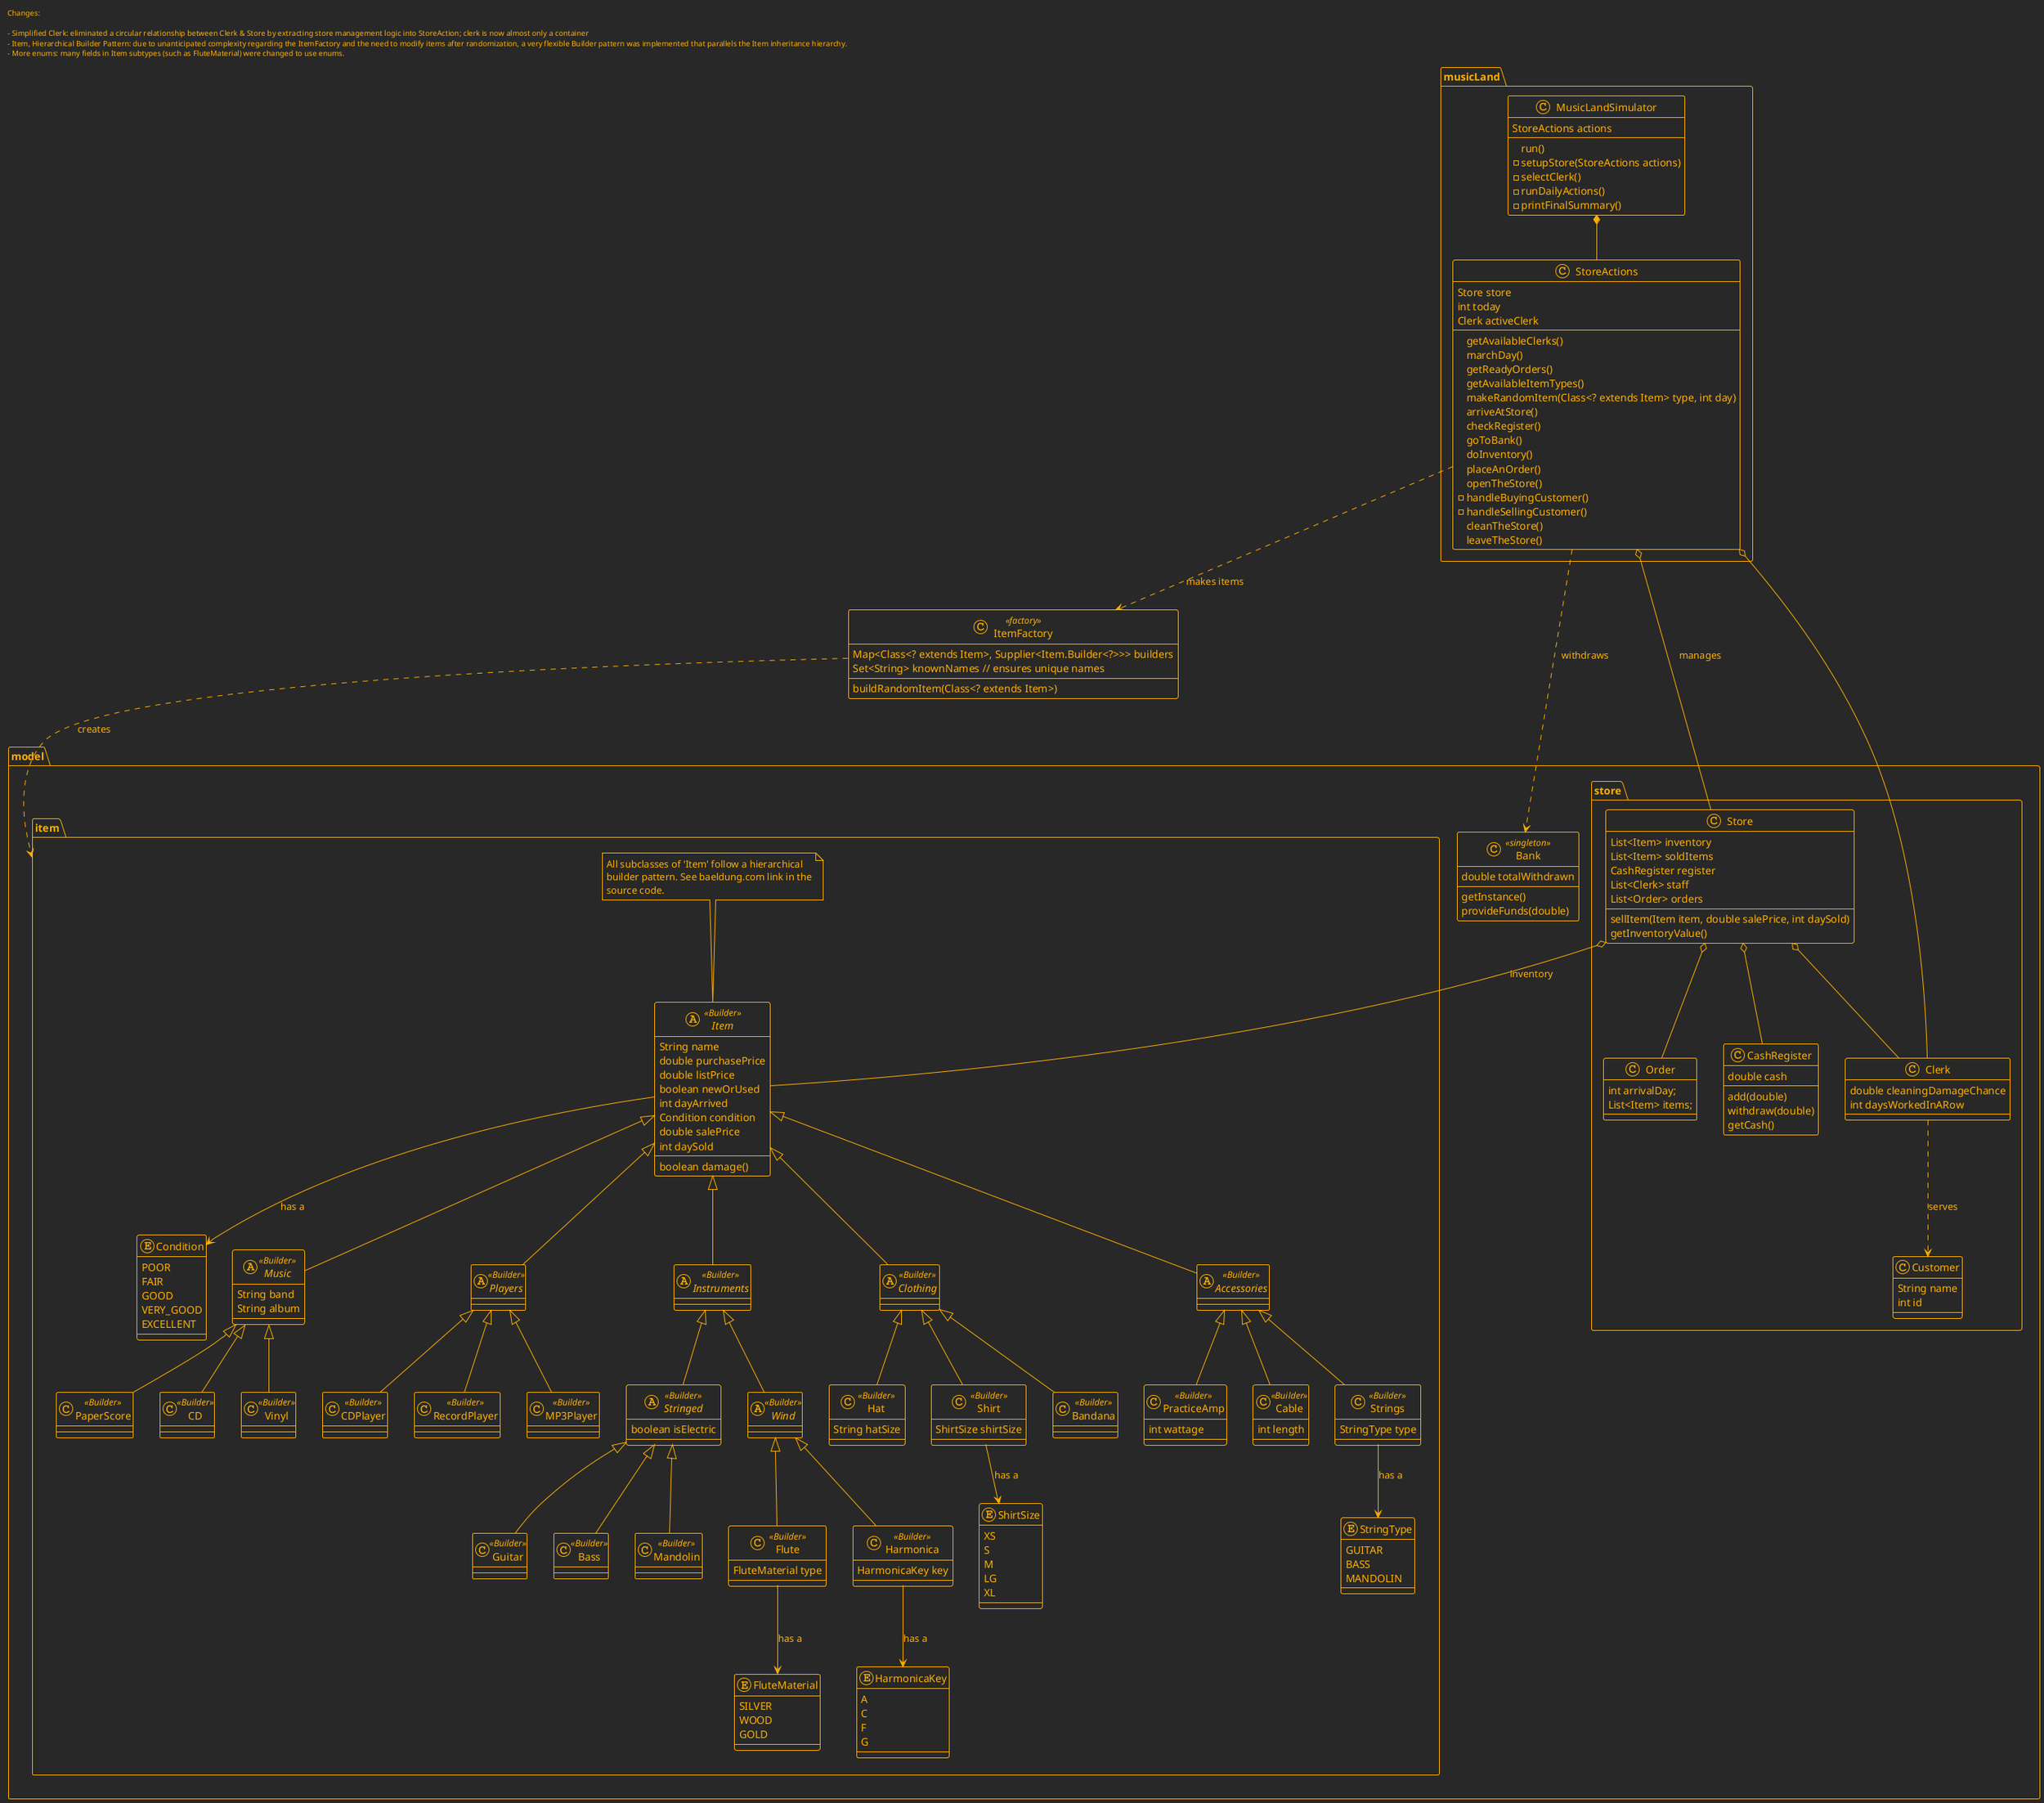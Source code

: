 @startuml

!theme crt-amber

<style>
header {
  HorizontalAlignment left
}
</style>

header
Changes:

- Simplified Clerk: eliminated a circular relationship between Clerk & Store by extracting store management logic into StoreAction; clerk is now almost only a container
- Item, Hierarchical Builder Pattern: due to unanticipated complexity regarding the ItemFactory and the need to modify items after randomization, a very flexible Builder pattern was implemented that parallels the Item inheritance hierarchy.
- More enums: many fields in Item subtypes (such as FluteMaterial) were changed to use enums.
endheader

package "model" {

  package "item" {
    enum Condition {
      POOR
      FAIR
      GOOD
      VERY_GOOD
      EXCELLENT
    }

    abstract class Item <<Builder>> {
      String name
      double purchasePrice
      double listPrice
      boolean newOrUsed
      int dayArrived
      Condition condition
      double salePrice
      int daySold
      boolean damage()
    }

    note top
      All subclasses of 'Item' follow a hierarchical
      builder pattern. See baeldung.com link in the
      source code.
    end note


    abstract class Music <<Builder>> extends Item {
String band
      String album
    }
    class PaperScore <<Builder>> extends Music {}
    class CD <<Builder>> extends Music {}
    class Vinyl <<Builder>> extends Music {}

    abstract class Players <<Builder>> extends Item {}
    class CDPlayer <<Builder>> extends Players {}
    class RecordPlayer <<Builder>> extends Players {}
    class MP3Player <<Builder>> extends Players {}

    abstract class Instruments <<Builder>> extends Item {}
    abstract class Stringed <<Builder>> extends Instruments {
      boolean isElectric
    }
    class Guitar <<Builder>> extends Stringed {}
    class Bass <<Builder>> extends Stringed {}
    class Mandolin <<Builder>> extends Stringed {}

    abstract class Wind <<Builder>> extends Instruments {}
    class Flute <<Builder>> extends Wind {
      FluteMaterial type
    }

    enum FluteMaterial {
      SILVER
      WOOD
      GOLD
    }

    Flute --> FluteMaterial: has a

    class Harmonica <<Builder>> extends Wind {
      HarmonicaKey key
    }

    enum HarmonicaKey {
      A
      C
      F
      G
    }

    Harmonica --> HarmonicaKey: has a

    abstract class Clothing <<Builder>> extends Item {}
    class Hat <<Builder>> extends Clothing {
      String hatSize
    }
    class Shirt <<Builder>> extends Clothing {
      ShirtSize shirtSize
    }

    enum ShirtSize {
      XS
      S
      M
      LG
      XL
    }

    Shirt --> ShirtSize : has a
    class Bandana <<Builder>> extends Clothing {}

    abstract class Accessories <<Builder>> extends Item {}
    class PracticeAmp <<Builder>> extends Accessories {
      int wattage
    }
    class Cable <<Builder>> extends Accessories {
      int length
    }
    class Strings <<Builder>> extends Accessories {
      StringType type
    }

    enum StringType {
      GUITAR
      BASS
      MANDOLIN
    }

    Strings --> StringType: has a
  }

  package "store" {
    class Order {
      int arrivalDay;
      List<Item> items;
    }

    class Store {
      List<Item> inventory
      List<Item> soldItems
      CashRegister register
      List<Clerk> staff
      List<Order> orders
      sellItem(Item item, double salePrice, int daySold)
      getInventoryValue()
    }
    Store o-- Order

    class CashRegister {
      double cash
      add(double)
      withdraw(double)
      getCash()
    }

    class Clerk {
      double cleaningDamageChance
      int daysWorkedInARow
    }

    class Customer {
      String name
      int id
    }
  }

  class Bank <<singleton>> {
    double totalWithdrawn
    getInstance()
    provideFunds(double)
  }

}

class ItemFactory <<factory>> {
  Map<Class<? extends Item>, Supplier<Item.Builder<?>>> builders
  Set<String> knownNames // ensures unique names
  buildRandomItem(Class<? extends Item>)
}

package musicLand {

  class StoreActions {
    Store store
    int today
    Clerk activeClerk

    getAvailableClerks()
    marchDay()
    getReadyOrders()
    getAvailableItemTypes()
    makeRandomItem(Class<? extends Item> type, int day)
    arriveAtStore()
    checkRegister()
    goToBank()
    doInventory()
    placeAnOrder()
    openTheStore()
    -handleBuyingCustomer()
    -handleSellingCustomer()
    cleanTheStore()
    leaveTheStore()
  }
  StoreActions o-- Store : manages
  StoreActions o-- Clerk
  StoreActions ..> Bank : withdraws
  StoreActions ..> ItemFactory : makes items

  class MusicLandSimulator {
    StoreActions actions
    run()
    -setupStore(StoreActions actions)
    -selectClerk()
    -runDailyActions()
    -printFinalSummary()
  }
  MusicLandSimulator *-- StoreActions
}

' Relationships
Store o-- CashRegister
Store o-- Item : inventory
Store o-- Clerk
Item --> Condition : has a
Clerk ..> Customer : serves

ItemFactory ..> item : creates
@enduml

